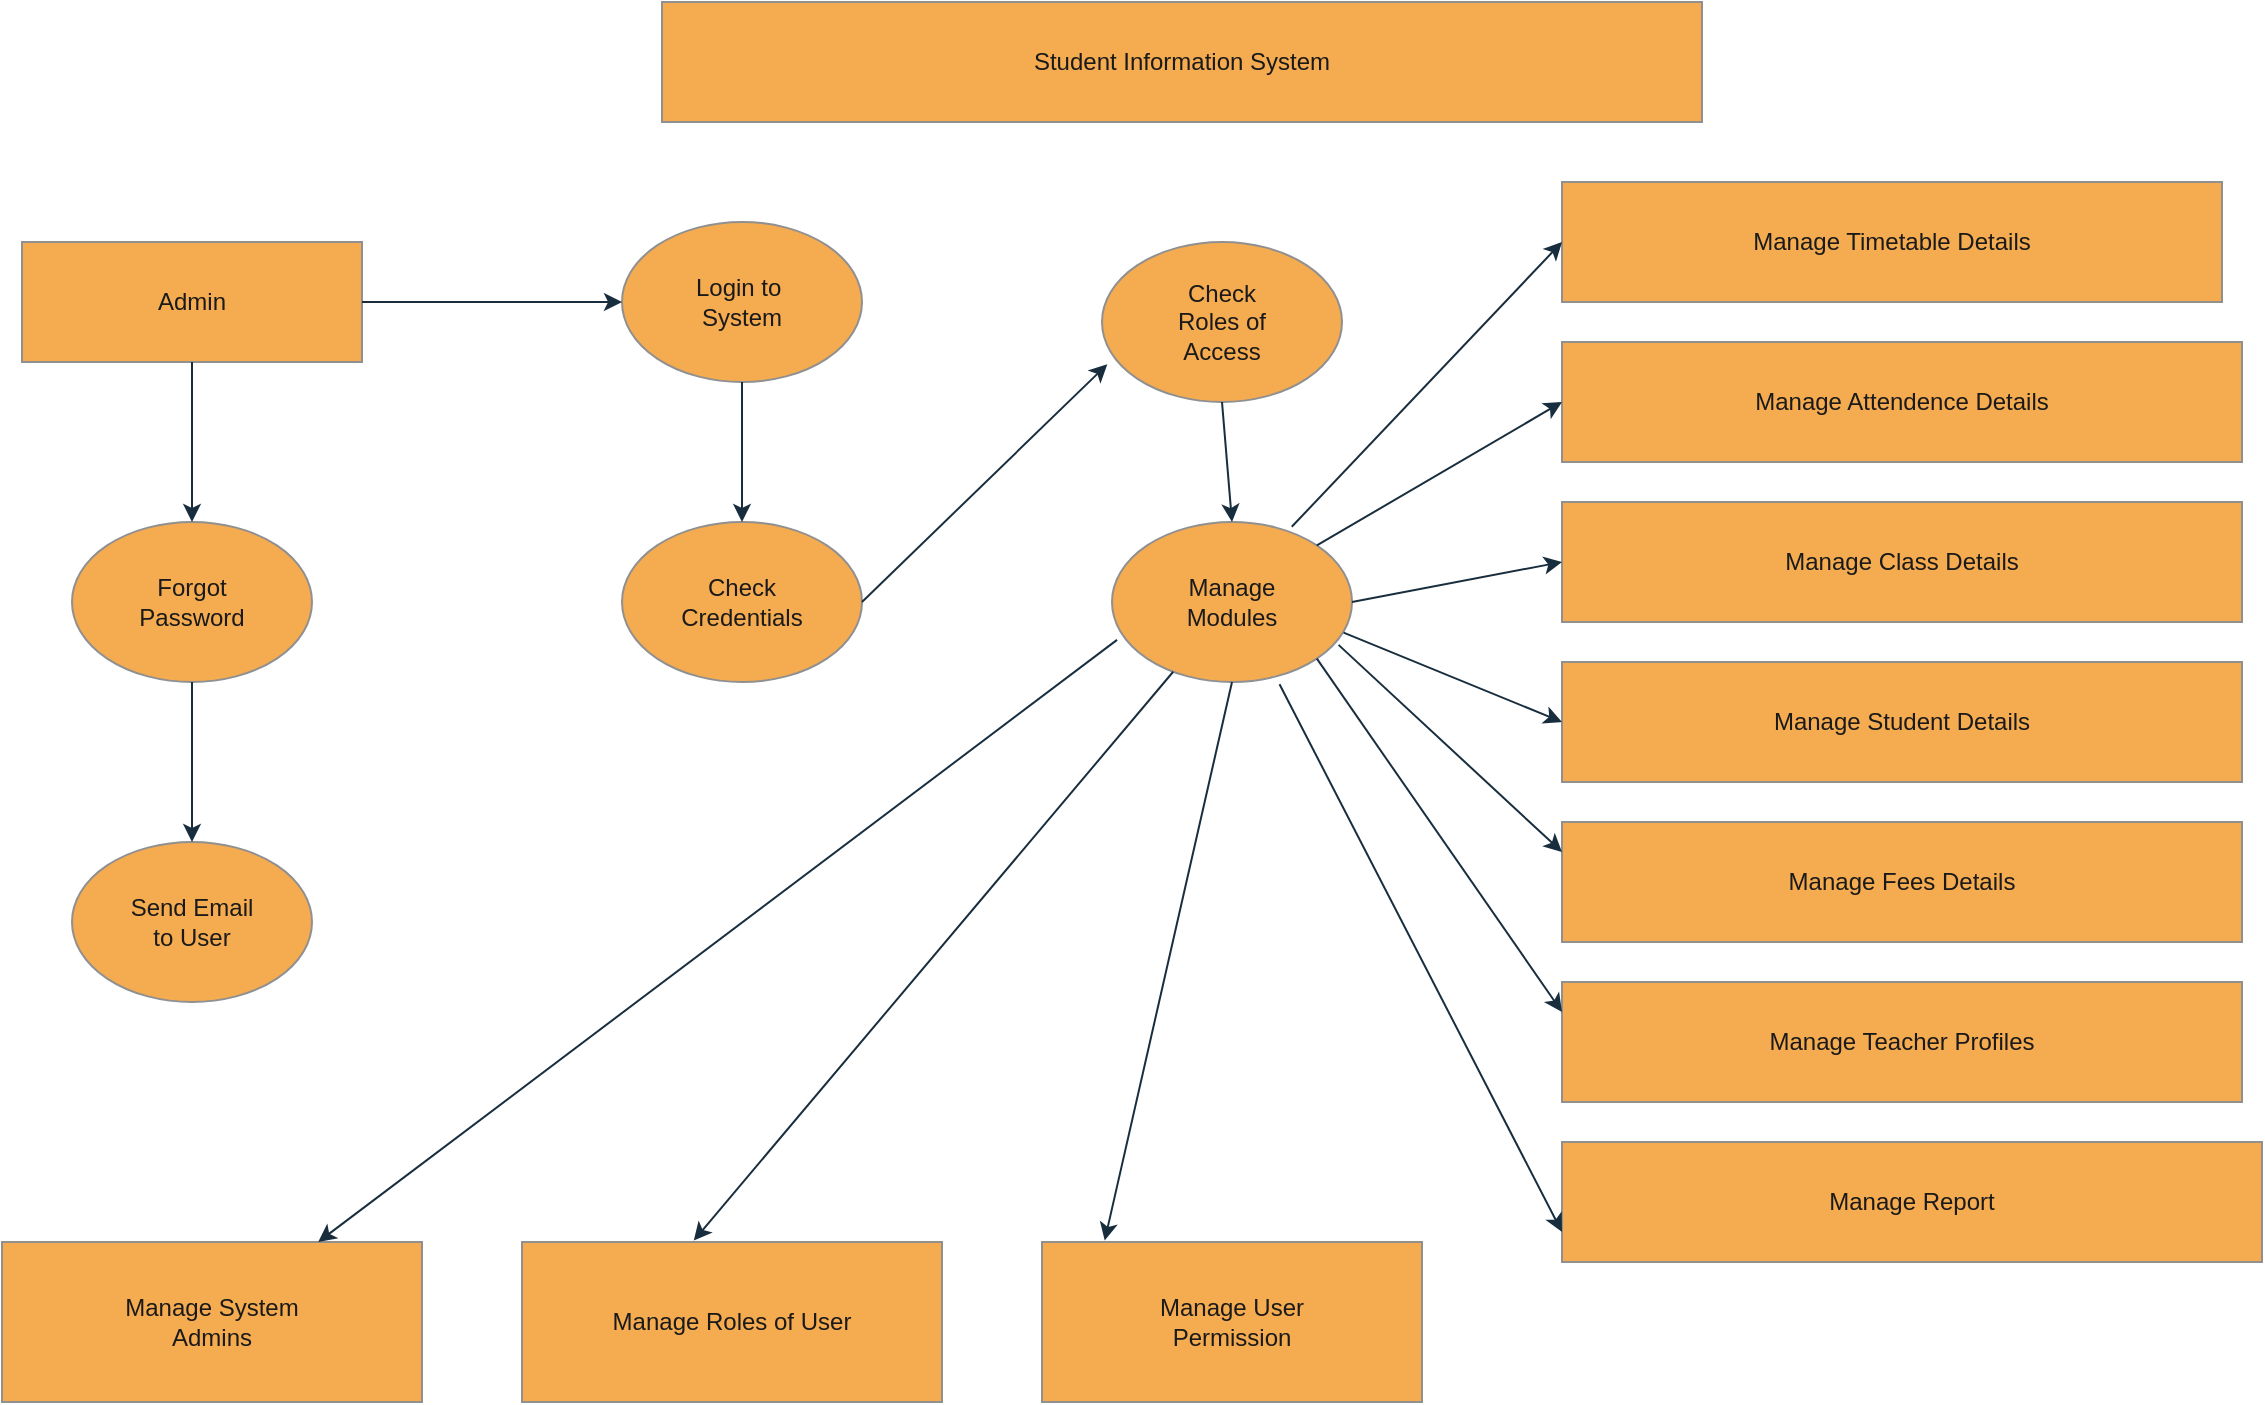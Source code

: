 <mxfile version="28.1.2">
  <diagram name="Page-1" id="JhrJfpT75P7cCqipNXHs">
    <mxGraphModel dx="2772" dy="865" grid="1" gridSize="10" guides="1" tooltips="1" connect="1" arrows="1" fold="1" page="1" pageScale="1" pageWidth="1169" pageHeight="827" math="0" shadow="0">
      <root>
        <mxCell id="0" />
        <mxCell id="1" parent="0" />
        <mxCell id="NdVPO9rs2lfAndKPiK9c-15" value="Student Information System" style="rounded=0;whiteSpace=wrap;html=1;labelBackgroundColor=none;fillColor=#F5AB50;strokeColor=#909090;fontColor=#1A1A1A;" vertex="1" parent="1">
          <mxGeometry x="-170" y="60" width="520" height="60" as="geometry" />
        </mxCell>
        <mxCell id="NdVPO9rs2lfAndKPiK9c-16" value="Admin" style="rounded=0;whiteSpace=wrap;html=1;labelBackgroundColor=none;fillColor=#F5AB50;strokeColor=#909090;fontColor=#1A1A1A;" vertex="1" parent="1">
          <mxGeometry x="-490" y="180" width="170" height="60" as="geometry" />
        </mxCell>
        <mxCell id="NdVPO9rs2lfAndKPiK9c-17" value="Login to&amp;nbsp;&lt;div&gt;System&lt;/div&gt;" style="ellipse;whiteSpace=wrap;html=1;labelBackgroundColor=none;fillColor=#F5AB50;strokeColor=#909090;fontColor=#1A1A1A;" vertex="1" parent="1">
          <mxGeometry x="-190" y="170" width="120" height="80" as="geometry" />
        </mxCell>
        <mxCell id="NdVPO9rs2lfAndKPiK9c-18" value="Check&lt;div&gt;Roles of&lt;/div&gt;&lt;div&gt;Access&lt;/div&gt;" style="ellipse;whiteSpace=wrap;html=1;labelBackgroundColor=none;fillColor=#F5AB50;strokeColor=#909090;fontColor=#1A1A1A;" vertex="1" parent="1">
          <mxGeometry x="50" y="180" width="120" height="80" as="geometry" />
        </mxCell>
        <mxCell id="NdVPO9rs2lfAndKPiK9c-19" value="Forgot&lt;div&gt;Password&lt;/div&gt;" style="ellipse;whiteSpace=wrap;html=1;labelBackgroundColor=none;fillColor=#F5AB50;strokeColor=#909090;fontColor=#1A1A1A;" vertex="1" parent="1">
          <mxGeometry x="-465" y="320" width="120" height="80" as="geometry" />
        </mxCell>
        <mxCell id="NdVPO9rs2lfAndKPiK9c-20" value="Send Email&lt;div&gt;to User&lt;/div&gt;" style="ellipse;whiteSpace=wrap;html=1;labelBackgroundColor=none;fillColor=#F5AB50;strokeColor=#909090;fontColor=#1A1A1A;" vertex="1" parent="1">
          <mxGeometry x="-465" y="480" width="120" height="80" as="geometry" />
        </mxCell>
        <mxCell id="NdVPO9rs2lfAndKPiK9c-22" value="Check&lt;div&gt;Credentials&lt;/div&gt;" style="ellipse;whiteSpace=wrap;html=1;labelBackgroundColor=none;fillColor=#F5AB50;strokeColor=#909090;fontColor=#1A1A1A;" vertex="1" parent="1">
          <mxGeometry x="-190" y="320" width="120" height="80" as="geometry" />
        </mxCell>
        <mxCell id="NdVPO9rs2lfAndKPiK9c-23" value="Manage&lt;div&gt;Modules&lt;/div&gt;" style="ellipse;whiteSpace=wrap;html=1;labelBackgroundColor=none;fillColor=#F5AB50;strokeColor=#909090;fontColor=#1A1A1A;" vertex="1" parent="1">
          <mxGeometry x="55" y="320" width="120" height="80" as="geometry" />
        </mxCell>
        <mxCell id="NdVPO9rs2lfAndKPiK9c-24" value="Manage System&lt;div&gt;Admins&lt;/div&gt;" style="rounded=0;whiteSpace=wrap;html=1;labelBackgroundColor=none;fillColor=#F5AB50;strokeColor=#909090;fontColor=#1A1A1A;" vertex="1" parent="1">
          <mxGeometry x="-500" y="680" width="210" height="80" as="geometry" />
        </mxCell>
        <mxCell id="NdVPO9rs2lfAndKPiK9c-26" value="Manage Roles of User" style="rounded=0;whiteSpace=wrap;html=1;labelBackgroundColor=none;fillColor=#F5AB50;strokeColor=#909090;fontColor=#1A1A1A;" vertex="1" parent="1">
          <mxGeometry x="-240" y="680" width="210" height="80" as="geometry" />
        </mxCell>
        <mxCell id="NdVPO9rs2lfAndKPiK9c-28" value="Manage User&lt;div&gt;Permission&lt;/div&gt;" style="rounded=0;whiteSpace=wrap;html=1;labelBackgroundColor=none;fillColor=#F5AB50;strokeColor=#909090;fontColor=#1A1A1A;" vertex="1" parent="1">
          <mxGeometry x="20" y="680" width="190" height="80" as="geometry" />
        </mxCell>
        <mxCell id="NdVPO9rs2lfAndKPiK9c-30" value="Manage Attendence Details" style="rounded=0;whiteSpace=wrap;html=1;labelBackgroundColor=none;fillColor=#F5AB50;strokeColor=#909090;fontColor=#1A1A1A;" vertex="1" parent="1">
          <mxGeometry x="280" y="230" width="340" height="60" as="geometry" />
        </mxCell>
        <mxCell id="NdVPO9rs2lfAndKPiK9c-31" value="Manage Class Details" style="rounded=0;whiteSpace=wrap;html=1;labelBackgroundColor=none;fillColor=#F5AB50;strokeColor=#909090;fontColor=#1A1A1A;" vertex="1" parent="1">
          <mxGeometry x="280" y="310" width="340" height="60" as="geometry" />
        </mxCell>
        <mxCell id="NdVPO9rs2lfAndKPiK9c-32" value="Manage Student Details" style="rounded=0;whiteSpace=wrap;html=1;labelBackgroundColor=none;fillColor=#F5AB50;strokeColor=#909090;fontColor=#1A1A1A;" vertex="1" parent="1">
          <mxGeometry x="280" y="390" width="340" height="60" as="geometry" />
        </mxCell>
        <mxCell id="NdVPO9rs2lfAndKPiK9c-33" value="Manage Fees Details" style="rounded=0;whiteSpace=wrap;html=1;labelBackgroundColor=none;fillColor=#F5AB50;strokeColor=#909090;fontColor=#1A1A1A;" vertex="1" parent="1">
          <mxGeometry x="280" y="470" width="340" height="60" as="geometry" />
        </mxCell>
        <mxCell id="NdVPO9rs2lfAndKPiK9c-34" value="Manage Teacher Profiles" style="rounded=0;whiteSpace=wrap;html=1;labelBackgroundColor=none;fillColor=#F5AB50;strokeColor=#909090;fontColor=#1A1A1A;" vertex="1" parent="1">
          <mxGeometry x="280" y="550" width="340" height="60" as="geometry" />
        </mxCell>
        <mxCell id="NdVPO9rs2lfAndKPiK9c-35" value="Manage Report" style="rounded=0;whiteSpace=wrap;html=1;labelBackgroundColor=none;fillColor=#F5AB50;strokeColor=#909090;fontColor=#1A1A1A;" vertex="1" parent="1">
          <mxGeometry x="280" y="630" width="350" height="60" as="geometry" />
        </mxCell>
        <mxCell id="NdVPO9rs2lfAndKPiK9c-36" value="Manage Timetable Details" style="rounded=0;whiteSpace=wrap;html=1;strokeColor=#909090;fontColor=#1A1A1A;fillColor=#F5AB50;" vertex="1" parent="1">
          <mxGeometry x="280" y="150" width="330" height="60" as="geometry" />
        </mxCell>
        <mxCell id="NdVPO9rs2lfAndKPiK9c-37" value="" style="endArrow=classic;html=1;rounded=0;strokeColor=#182E3E;fontColor=#1A1A1A;exitX=0.5;exitY=1;exitDx=0;exitDy=0;entryX=0.5;entryY=0;entryDx=0;entryDy=0;" edge="1" parent="1" source="NdVPO9rs2lfAndKPiK9c-16" target="NdVPO9rs2lfAndKPiK9c-19">
          <mxGeometry width="50" height="50" relative="1" as="geometry">
            <mxPoint x="80" y="450" as="sourcePoint" />
            <mxPoint x="130" y="400" as="targetPoint" />
          </mxGeometry>
        </mxCell>
        <mxCell id="NdVPO9rs2lfAndKPiK9c-38" value="" style="endArrow=classic;html=1;rounded=0;strokeColor=#182E3E;fontColor=#1A1A1A;exitX=0.5;exitY=1;exitDx=0;exitDy=0;entryX=0.5;entryY=0;entryDx=0;entryDy=0;" edge="1" parent="1" source="NdVPO9rs2lfAndKPiK9c-19" target="NdVPO9rs2lfAndKPiK9c-20">
          <mxGeometry width="50" height="50" relative="1" as="geometry">
            <mxPoint x="80" y="450" as="sourcePoint" />
            <mxPoint x="-410" y="470" as="targetPoint" />
          </mxGeometry>
        </mxCell>
        <mxCell id="NdVPO9rs2lfAndKPiK9c-39" value="" style="endArrow=classic;html=1;rounded=0;strokeColor=#182E3E;fontColor=#1A1A1A;exitX=1;exitY=0.5;exitDx=0;exitDy=0;entryX=0;entryY=0.5;entryDx=0;entryDy=0;" edge="1" parent="1" source="NdVPO9rs2lfAndKPiK9c-16" target="NdVPO9rs2lfAndKPiK9c-17">
          <mxGeometry width="50" height="50" relative="1" as="geometry">
            <mxPoint x="80" y="450" as="sourcePoint" />
            <mxPoint x="-200" y="210" as="targetPoint" />
          </mxGeometry>
        </mxCell>
        <mxCell id="NdVPO9rs2lfAndKPiK9c-41" value="" style="endArrow=classic;html=1;rounded=0;strokeColor=#182E3E;fontColor=#1A1A1A;exitX=0.5;exitY=1;exitDx=0;exitDy=0;" edge="1" parent="1" source="NdVPO9rs2lfAndKPiK9c-17" target="NdVPO9rs2lfAndKPiK9c-22">
          <mxGeometry width="50" height="50" relative="1" as="geometry">
            <mxPoint x="80" y="450" as="sourcePoint" />
            <mxPoint x="130" y="400" as="targetPoint" />
          </mxGeometry>
        </mxCell>
        <mxCell id="NdVPO9rs2lfAndKPiK9c-43" value="" style="endArrow=classic;html=1;rounded=0;strokeColor=#182E3E;fontColor=#1A1A1A;exitX=1;exitY=0.5;exitDx=0;exitDy=0;entryX=0.022;entryY=0.764;entryDx=0;entryDy=0;entryPerimeter=0;" edge="1" parent="1" source="NdVPO9rs2lfAndKPiK9c-22" target="NdVPO9rs2lfAndKPiK9c-18">
          <mxGeometry width="50" height="50" relative="1" as="geometry">
            <mxPoint x="80" y="450" as="sourcePoint" />
            <mxPoint x="130" y="400" as="targetPoint" />
          </mxGeometry>
        </mxCell>
        <mxCell id="NdVPO9rs2lfAndKPiK9c-45" value="" style="endArrow=classic;html=1;rounded=0;strokeColor=#182E3E;fontColor=#1A1A1A;exitX=0.5;exitY=1;exitDx=0;exitDy=0;entryX=0.5;entryY=0;entryDx=0;entryDy=0;" edge="1" parent="1" source="NdVPO9rs2lfAndKPiK9c-18" target="NdVPO9rs2lfAndKPiK9c-23">
          <mxGeometry width="50" height="50" relative="1" as="geometry">
            <mxPoint x="80" y="450" as="sourcePoint" />
            <mxPoint x="130" y="400" as="targetPoint" />
          </mxGeometry>
        </mxCell>
        <mxCell id="NdVPO9rs2lfAndKPiK9c-46" value="" style="endArrow=classic;html=1;rounded=0;strokeColor=#182E3E;fontColor=#1A1A1A;exitX=0.021;exitY=0.737;exitDx=0;exitDy=0;exitPerimeter=0;" edge="1" parent="1" source="NdVPO9rs2lfAndKPiK9c-23" target="NdVPO9rs2lfAndKPiK9c-24">
          <mxGeometry width="50" height="50" relative="1" as="geometry">
            <mxPoint x="80" y="450" as="sourcePoint" />
            <mxPoint x="130" y="400" as="targetPoint" />
          </mxGeometry>
        </mxCell>
        <mxCell id="NdVPO9rs2lfAndKPiK9c-47" value="" style="endArrow=classic;html=1;rounded=0;strokeColor=#182E3E;fontColor=#1A1A1A;entryX=0.409;entryY=-0.009;entryDx=0;entryDy=0;entryPerimeter=0;" edge="1" parent="1" source="NdVPO9rs2lfAndKPiK9c-23" target="NdVPO9rs2lfAndKPiK9c-26">
          <mxGeometry width="50" height="50" relative="1" as="geometry">
            <mxPoint x="80" y="490" as="sourcePoint" />
            <mxPoint x="130" y="440" as="targetPoint" />
          </mxGeometry>
        </mxCell>
        <mxCell id="NdVPO9rs2lfAndKPiK9c-48" value="" style="endArrow=classic;html=1;rounded=0;strokeColor=#182E3E;fontColor=#1A1A1A;exitX=0.5;exitY=1;exitDx=0;exitDy=0;entryX=0.165;entryY=-0.009;entryDx=0;entryDy=0;entryPerimeter=0;" edge="1" parent="1" source="NdVPO9rs2lfAndKPiK9c-23" target="NdVPO9rs2lfAndKPiK9c-28">
          <mxGeometry width="50" height="50" relative="1" as="geometry">
            <mxPoint x="80" y="490" as="sourcePoint" />
            <mxPoint x="130" y="440" as="targetPoint" />
          </mxGeometry>
        </mxCell>
        <mxCell id="NdVPO9rs2lfAndKPiK9c-49" value="" style="endArrow=classic;html=1;rounded=0;strokeColor=#182E3E;fontColor=#1A1A1A;exitX=0.749;exitY=0.03;exitDx=0;exitDy=0;exitPerimeter=0;entryX=0;entryY=0.5;entryDx=0;entryDy=0;" edge="1" parent="1" source="NdVPO9rs2lfAndKPiK9c-23" target="NdVPO9rs2lfAndKPiK9c-36">
          <mxGeometry width="50" height="50" relative="1" as="geometry">
            <mxPoint x="80" y="490" as="sourcePoint" />
            <mxPoint x="130" y="440" as="targetPoint" />
          </mxGeometry>
        </mxCell>
        <mxCell id="NdVPO9rs2lfAndKPiK9c-50" value="" style="endArrow=classic;html=1;rounded=0;strokeColor=#182E3E;fontColor=#1A1A1A;exitX=1;exitY=0;exitDx=0;exitDy=0;entryX=0;entryY=0.5;entryDx=0;entryDy=0;" edge="1" parent="1" source="NdVPO9rs2lfAndKPiK9c-23" target="NdVPO9rs2lfAndKPiK9c-30">
          <mxGeometry width="50" height="50" relative="1" as="geometry">
            <mxPoint x="80" y="490" as="sourcePoint" />
            <mxPoint x="130" y="440" as="targetPoint" />
          </mxGeometry>
        </mxCell>
        <mxCell id="NdVPO9rs2lfAndKPiK9c-51" value="" style="endArrow=classic;html=1;rounded=0;strokeColor=#182E3E;fontColor=#1A1A1A;exitX=1;exitY=0.5;exitDx=0;exitDy=0;entryX=0;entryY=0.5;entryDx=0;entryDy=0;" edge="1" parent="1" source="NdVPO9rs2lfAndKPiK9c-23" target="NdVPO9rs2lfAndKPiK9c-31">
          <mxGeometry width="50" height="50" relative="1" as="geometry">
            <mxPoint x="80" y="490" as="sourcePoint" />
            <mxPoint x="130" y="440" as="targetPoint" />
          </mxGeometry>
        </mxCell>
        <mxCell id="NdVPO9rs2lfAndKPiK9c-52" value="" style="endArrow=classic;html=1;rounded=0;strokeColor=#182E3E;fontColor=#1A1A1A;exitX=0.965;exitY=0.691;exitDx=0;exitDy=0;exitPerimeter=0;entryX=0;entryY=0.5;entryDx=0;entryDy=0;" edge="1" parent="1" source="NdVPO9rs2lfAndKPiK9c-23" target="NdVPO9rs2lfAndKPiK9c-32">
          <mxGeometry width="50" height="50" relative="1" as="geometry">
            <mxPoint x="80" y="490" as="sourcePoint" />
            <mxPoint x="130" y="440" as="targetPoint" />
          </mxGeometry>
        </mxCell>
        <mxCell id="NdVPO9rs2lfAndKPiK9c-53" value="" style="endArrow=classic;html=1;rounded=0;strokeColor=#182E3E;fontColor=#1A1A1A;exitX=0.944;exitY=0.768;exitDx=0;exitDy=0;exitPerimeter=0;entryX=0;entryY=0.25;entryDx=0;entryDy=0;" edge="1" parent="1" source="NdVPO9rs2lfAndKPiK9c-23" target="NdVPO9rs2lfAndKPiK9c-33">
          <mxGeometry width="50" height="50" relative="1" as="geometry">
            <mxPoint x="80" y="490" as="sourcePoint" />
            <mxPoint x="130" y="440" as="targetPoint" />
          </mxGeometry>
        </mxCell>
        <mxCell id="NdVPO9rs2lfAndKPiK9c-54" value="" style="endArrow=classic;html=1;rounded=0;strokeColor=#182E3E;fontColor=#1A1A1A;exitX=1;exitY=1;exitDx=0;exitDy=0;entryX=0;entryY=0.25;entryDx=0;entryDy=0;" edge="1" parent="1" source="NdVPO9rs2lfAndKPiK9c-23" target="NdVPO9rs2lfAndKPiK9c-34">
          <mxGeometry width="50" height="50" relative="1" as="geometry">
            <mxPoint x="80" y="490" as="sourcePoint" />
            <mxPoint x="130" y="440" as="targetPoint" />
          </mxGeometry>
        </mxCell>
        <mxCell id="NdVPO9rs2lfAndKPiK9c-55" value="" style="endArrow=classic;html=1;rounded=0;strokeColor=#182E3E;fontColor=#1A1A1A;exitX=0.698;exitY=1.014;exitDx=0;exitDy=0;exitPerimeter=0;entryX=0;entryY=0.75;entryDx=0;entryDy=0;" edge="1" parent="1" source="NdVPO9rs2lfAndKPiK9c-23" target="NdVPO9rs2lfAndKPiK9c-35">
          <mxGeometry width="50" height="50" relative="1" as="geometry">
            <mxPoint x="80" y="490" as="sourcePoint" />
            <mxPoint x="130" y="440" as="targetPoint" />
          </mxGeometry>
        </mxCell>
      </root>
    </mxGraphModel>
  </diagram>
</mxfile>
